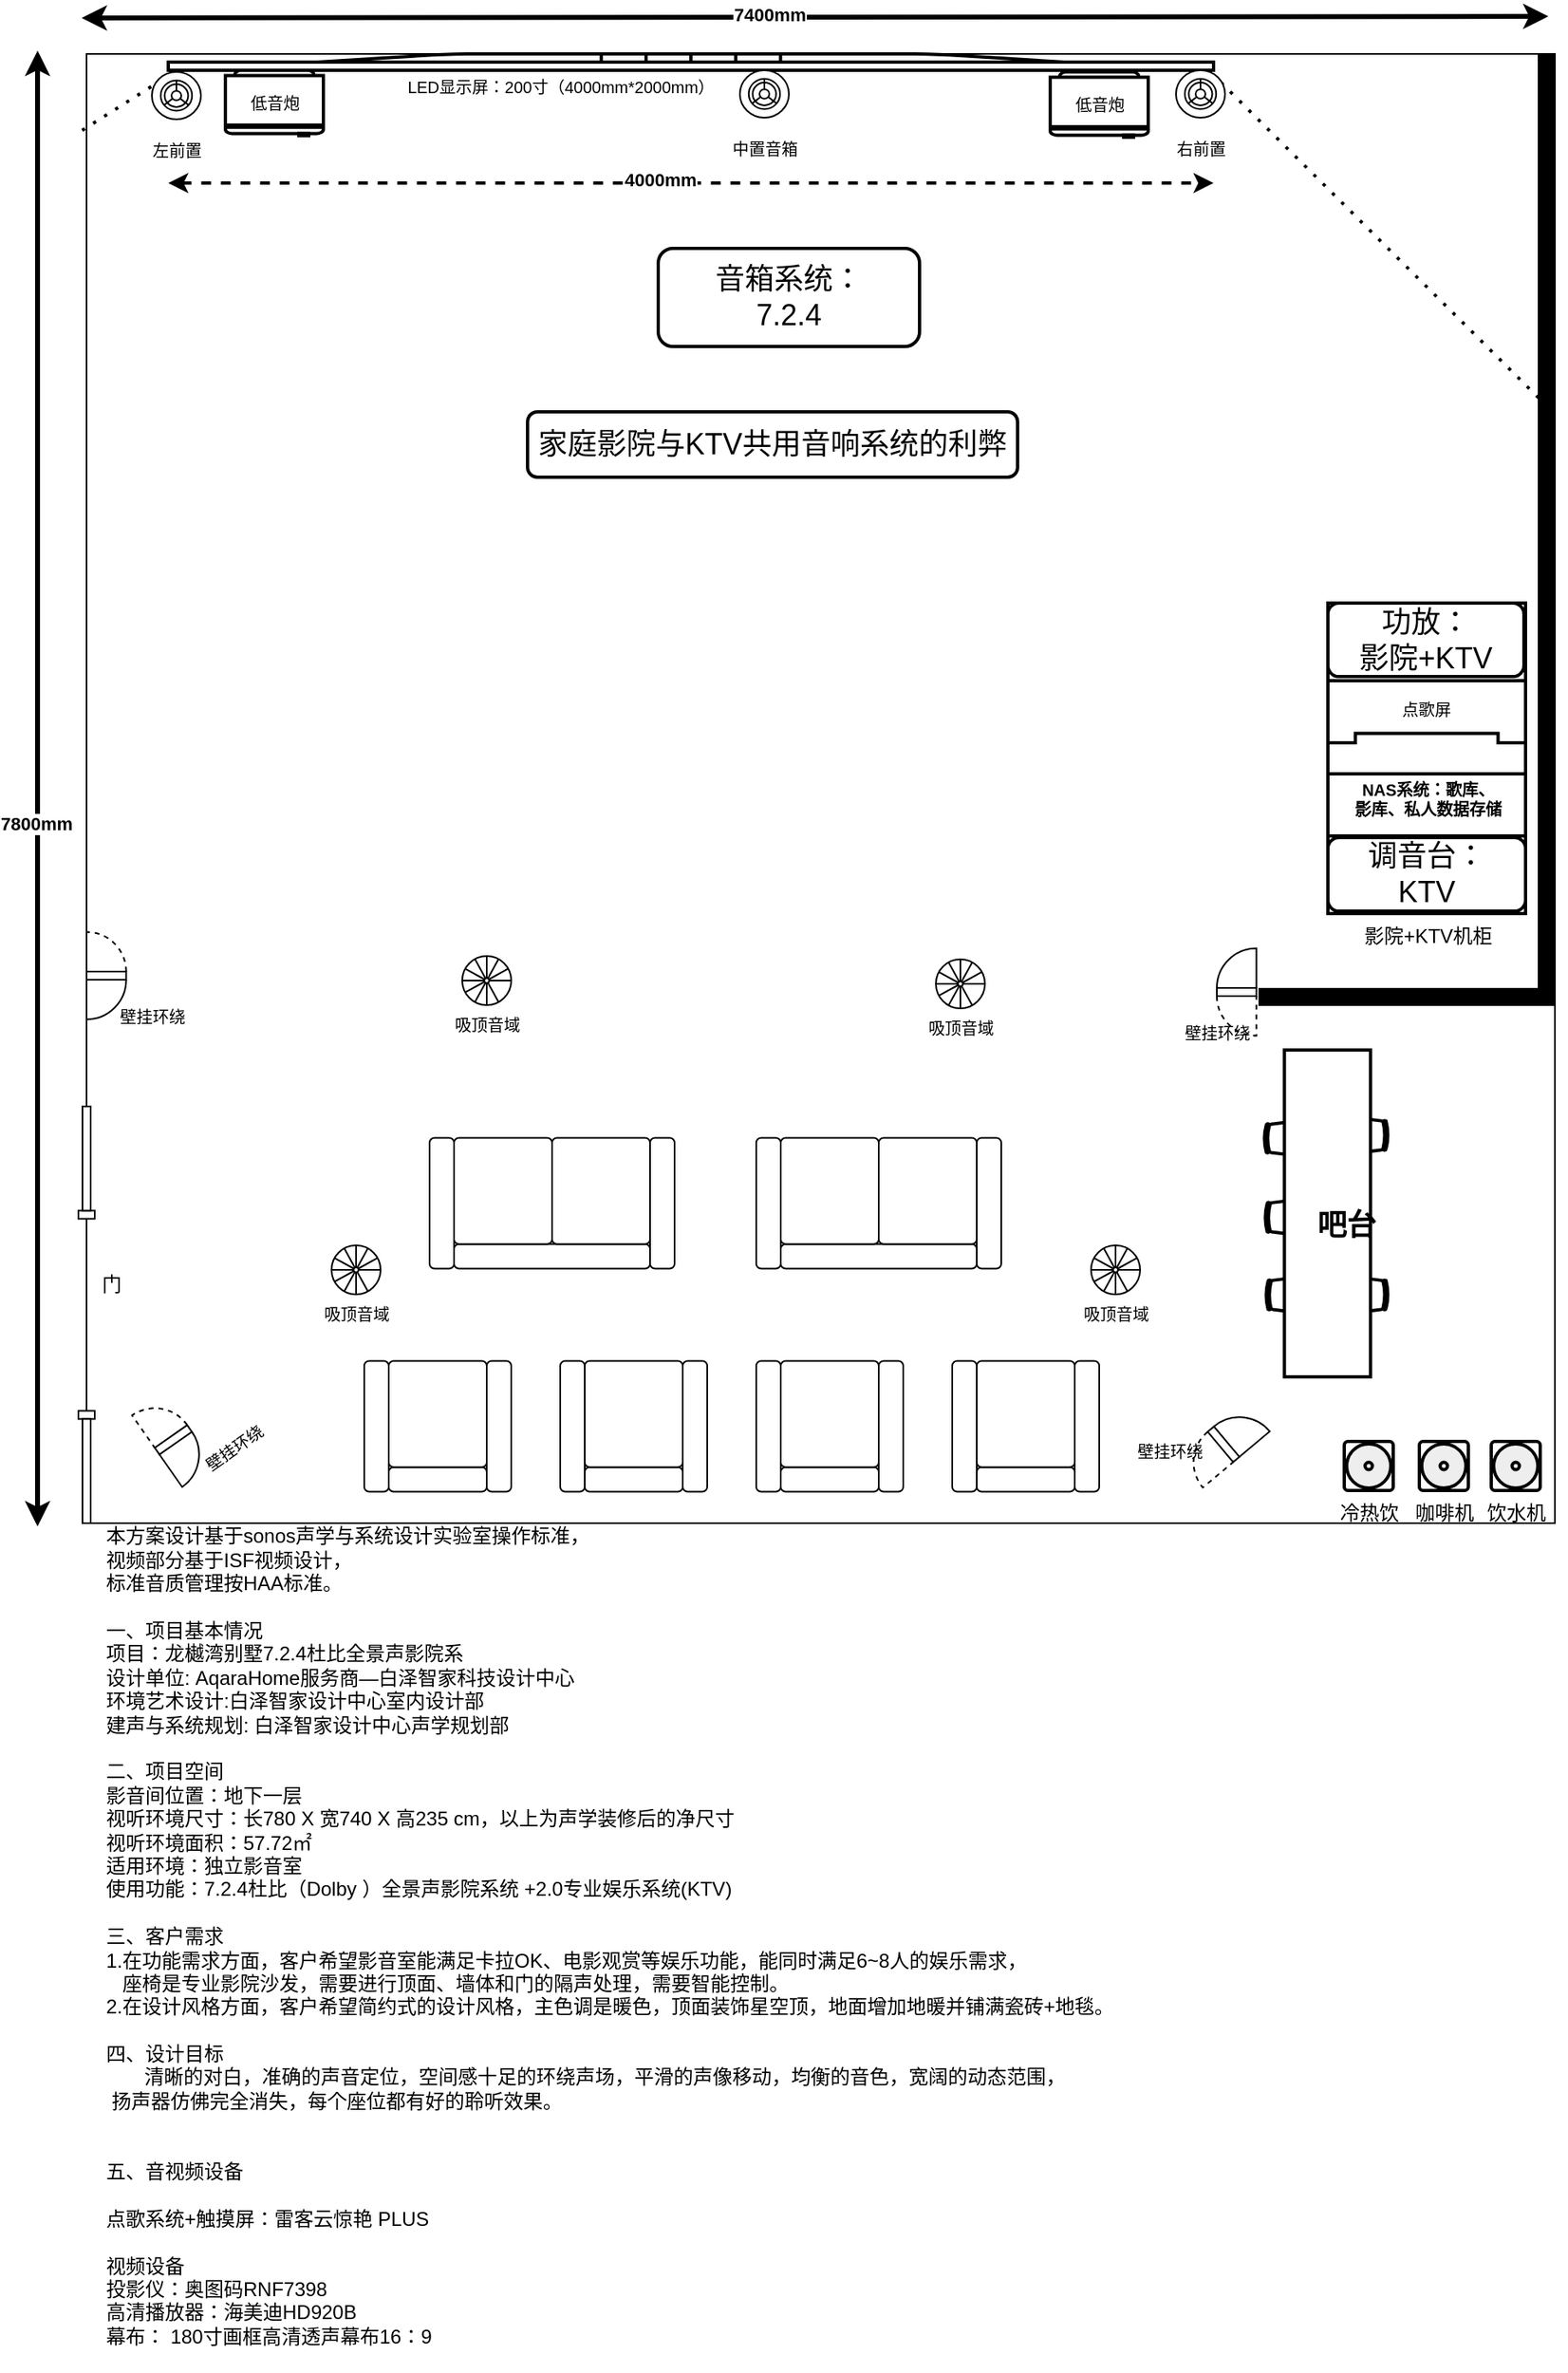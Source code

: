 <mxfile version="15.5.8" type="github">
  <diagram id="l9gon10-OVFrLEdtlygo" name="第 1 页">
    <mxGraphModel dx="1422" dy="754" grid="1" gridSize="10" guides="1" tooltips="1" connect="1" arrows="1" fold="1" page="1" pageScale="1" pageWidth="827" pageHeight="1169" math="0" shadow="0">
      <root>
        <mxCell id="0" />
        <mxCell id="1" parent="0" />
        <mxCell id="b5rMPWdn-qDBkz6BJryQ-1" value="" style="whiteSpace=wrap;html=1;aspect=fixed;" parent="1" vertex="1">
          <mxGeometry x="160" y="131" width="899" height="899" as="geometry" />
        </mxCell>
        <mxCell id="b5rMPWdn-qDBkz6BJryQ-3" value="" style="verticalLabelPosition=bottom;html=1;verticalAlign=top;align=center;shape=mxgraph.floorplan.doorDoublePocket;dx=0.25;rotation=90;" parent="1" vertex="1">
          <mxGeometry x="32.5" y="897.5" width="255" height="10" as="geometry" />
        </mxCell>
        <mxCell id="b5rMPWdn-qDBkz6BJryQ-4" value="门" style="text;html=1;resizable=0;autosize=1;align=center;verticalAlign=middle;points=[];fillColor=none;strokeColor=none;rounded=0;" parent="1" vertex="1">
          <mxGeometry x="160" y="874.25" width="30" height="20" as="geometry" />
        </mxCell>
        <mxCell id="b5rMPWdn-qDBkz6BJryQ-6" value="" style="verticalLabelPosition=bottom;html=1;verticalAlign=top;align=center;shape=mxgraph.floorplan.flat_tv;strokeWidth=2;" parent="1" vertex="1">
          <mxGeometry x="210" y="131" width="640" height="10" as="geometry" />
        </mxCell>
        <mxCell id="b5rMPWdn-qDBkz6BJryQ-21" value="" style="verticalLabelPosition=bottom;html=1;verticalAlign=top;align=center;shape=mxgraph.floorplan.couch;fontSize=18;strokeWidth=1;rotation=-180;" parent="1" vertex="1">
          <mxGeometry x="370" y="794.25" width="150" height="80" as="geometry" />
        </mxCell>
        <mxCell id="b5rMPWdn-qDBkz6BJryQ-22" value="" style="verticalLabelPosition=bottom;html=1;verticalAlign=top;align=center;shape=mxgraph.floorplan.sofa;fontSize=18;strokeWidth=1;rotation=-180;" parent="1" vertex="1">
          <mxGeometry x="450" y="930.75" width="90" height="80" as="geometry" />
        </mxCell>
        <mxCell id="b5rMPWdn-qDBkz6BJryQ-23" value="" style="verticalLabelPosition=bottom;html=1;verticalAlign=top;align=center;shape=mxgraph.floorplan.sofa;fontSize=18;strokeWidth=1;rotation=-180;" parent="1" vertex="1">
          <mxGeometry x="570" y="930.75" width="90" height="80" as="geometry" />
        </mxCell>
        <mxCell id="b5rMPWdn-qDBkz6BJryQ-24" value="" style="verticalLabelPosition=bottom;html=1;verticalAlign=top;align=center;shape=mxgraph.floorplan.sofa;fontSize=18;strokeWidth=1;rotation=-180;" parent="1" vertex="1">
          <mxGeometry x="690" y="930.75" width="90" height="80" as="geometry" />
        </mxCell>
        <mxCell id="b5rMPWdn-qDBkz6BJryQ-25" value="" style="verticalLabelPosition=bottom;html=1;verticalAlign=top;align=center;shape=mxgraph.floorplan.couch;fontSize=18;strokeWidth=1;rotation=-180;" parent="1" vertex="1">
          <mxGeometry x="570" y="794.25" width="150" height="80" as="geometry" />
        </mxCell>
        <mxCell id="b5rMPWdn-qDBkz6BJryQ-33" value="" style="endArrow=none;dashed=1;html=1;dashPattern=1 3;strokeWidth=2;rounded=0;fontSize=18;entryX=0.006;entryY=1.1;entryDx=0;entryDy=0;entryPerimeter=0;exitX=-0.003;exitY=0.052;exitDx=0;exitDy=0;exitPerimeter=0;" parent="1" source="b5rMPWdn-qDBkz6BJryQ-1" target="b5rMPWdn-qDBkz6BJryQ-6" edge="1">
          <mxGeometry width="50" height="50" relative="1" as="geometry">
            <mxPoint x="210" y="230" as="sourcePoint" />
            <mxPoint x="260" y="180" as="targetPoint" />
          </mxGeometry>
        </mxCell>
        <mxCell id="b5rMPWdn-qDBkz6BJryQ-34" value="" style="endArrow=none;dashed=1;html=1;dashPattern=1 3;strokeWidth=2;rounded=0;fontSize=18;entryX=1;entryY=1.3;entryDx=0;entryDy=0;entryPerimeter=0;exitX=0.366;exitY=1;exitDx=0;exitDy=0;exitPerimeter=0;" parent="1" source="b5rMPWdn-qDBkz6BJryQ-8" target="b5rMPWdn-qDBkz6BJryQ-6" edge="1">
          <mxGeometry width="50" height="50" relative="1" as="geometry">
            <mxPoint x="170" y="342.27" as="sourcePoint" />
            <mxPoint x="224.68" y="152" as="targetPoint" />
          </mxGeometry>
        </mxCell>
        <mxCell id="b5rMPWdn-qDBkz6BJryQ-36" value="" style="verticalLabelPosition=bottom;html=1;verticalAlign=top;align=center;shape=mxgraph.floorplan.refrigerator;fontSize=18;strokeWidth=2;" parent="1" vertex="1">
          <mxGeometry x="245" y="141" width="60" height="40" as="geometry" />
        </mxCell>
        <mxCell id="b5rMPWdn-qDBkz6BJryQ-44" value="音箱系统：&lt;br&gt;7.2.4" style="rounded=1;whiteSpace=wrap;html=1;fontSize=18;strokeWidth=2;" parent="1" vertex="1">
          <mxGeometry x="510" y="250" width="160" height="60" as="geometry" />
        </mxCell>
        <mxCell id="b5rMPWdn-qDBkz6BJryQ-46" value="" style="verticalLabelPosition=bottom;html=1;verticalAlign=top;align=center;shape=mxgraph.floorplan.refrigerator;fontSize=18;strokeWidth=2;" parent="1" vertex="1">
          <mxGeometry x="750" y="142" width="60" height="40" as="geometry" />
        </mxCell>
        <mxCell id="b5rMPWdn-qDBkz6BJryQ-47" value="&lt;span style=&quot;font-size: 10px&quot;&gt;左前置&lt;/span&gt;" style="verticalLabelPosition=bottom;html=1;verticalAlign=top;align=center;shape=mxgraph.floorplan.floor_lamp;fontSize=18;strokeWidth=1;" parent="1" vertex="1">
          <mxGeometry x="200" y="142" width="30" height="29" as="geometry" />
        </mxCell>
        <mxCell id="b5rMPWdn-qDBkz6BJryQ-48" value="&lt;font style=&quot;font-size: 10px&quot;&gt;右前置&lt;/font&gt;" style="verticalLabelPosition=bottom;html=1;verticalAlign=top;align=center;shape=mxgraph.floorplan.floor_lamp;fontSize=18;strokeWidth=1;" parent="1" vertex="1">
          <mxGeometry x="827" y="141" width="30" height="29" as="geometry" />
        </mxCell>
        <mxCell id="b5rMPWdn-qDBkz6BJryQ-49" value="&lt;font style=&quot;font-size: 10px&quot;&gt;中置音箱&lt;/font&gt;" style="verticalLabelPosition=bottom;html=1;verticalAlign=top;align=center;shape=mxgraph.floorplan.floor_lamp;fontSize=18;strokeWidth=1;" parent="1" vertex="1">
          <mxGeometry x="560" y="141" width="30" height="29" as="geometry" />
        </mxCell>
        <mxCell id="b5rMPWdn-qDBkz6BJryQ-50" value="低音炮" style="text;html=1;align=center;verticalAlign=middle;resizable=0;points=[];autosize=1;strokeColor=none;fillColor=none;fontSize=10;" parent="1" vertex="1">
          <mxGeometry x="250" y="151" width="50" height="20" as="geometry" />
        </mxCell>
        <mxCell id="b5rMPWdn-qDBkz6BJryQ-51" value="低音炮" style="text;html=1;align=center;verticalAlign=middle;resizable=0;points=[];autosize=1;strokeColor=none;fillColor=none;fontSize=10;" parent="1" vertex="1">
          <mxGeometry x="755" y="152" width="50" height="20" as="geometry" />
        </mxCell>
        <mxCell id="b5rMPWdn-qDBkz6BJryQ-57" value="" style="group" parent="1" vertex="1" connectable="0">
          <mxGeometry x="160" y="670" width="70" height="60" as="geometry" />
        </mxCell>
        <mxCell id="b5rMPWdn-qDBkz6BJryQ-53" value="" style="verticalLabelPosition=bottom;html=1;verticalAlign=top;align=center;shape=mxgraph.floorplan.doorDoubleAction;aspect=fixed;fontSize=10;strokeWidth=1;" parent="b5rMPWdn-qDBkz6BJryQ-57" vertex="1">
          <mxGeometry width="24.24" height="50" as="geometry" />
        </mxCell>
        <mxCell id="b5rMPWdn-qDBkz6BJryQ-55" value="壁挂环绕" style="text;html=1;align=center;verticalAlign=middle;resizable=0;points=[];autosize=1;strokeColor=none;fillColor=none;fontSize=10;" parent="b5rMPWdn-qDBkz6BJryQ-57" vertex="1">
          <mxGeometry x="10" y="40" width="60" height="20" as="geometry" />
        </mxCell>
        <mxCell id="b5rMPWdn-qDBkz6BJryQ-58" value="" style="group;rotation=-35;" parent="1" vertex="1" connectable="0">
          <mxGeometry x="200" y="940" width="70" height="60" as="geometry" />
        </mxCell>
        <mxCell id="b5rMPWdn-qDBkz6BJryQ-59" value="" style="verticalLabelPosition=bottom;html=1;verticalAlign=top;align=center;shape=mxgraph.floorplan.doorDoubleAction;aspect=fixed;fontSize=10;strokeWidth=1;rotation=-35;" parent="b5rMPWdn-qDBkz6BJryQ-58" vertex="1">
          <mxGeometry x="1" y="14" width="24.24" height="50" as="geometry" />
        </mxCell>
        <mxCell id="b5rMPWdn-qDBkz6BJryQ-60" value="壁挂环绕" style="text;html=1;align=center;verticalAlign=middle;resizable=0;points=[];autosize=1;strokeColor=none;fillColor=none;fontSize=10;rotation=-35;" parent="b5rMPWdn-qDBkz6BJryQ-58" vertex="1">
          <mxGeometry x="20" y="34" width="60" height="20" as="geometry" />
        </mxCell>
        <mxCell id="b5rMPWdn-qDBkz6BJryQ-61" value="" style="group;rotation=-130;" parent="1" vertex="1" connectable="0">
          <mxGeometry x="810" y="930.75" width="73" height="65" as="geometry" />
        </mxCell>
        <mxCell id="b5rMPWdn-qDBkz6BJryQ-62" value="" style="verticalLabelPosition=bottom;html=1;verticalAlign=top;align=center;shape=mxgraph.floorplan.doorDoubleAction;aspect=fixed;fontSize=10;strokeWidth=1;rotation=-130;" parent="b5rMPWdn-qDBkz6BJryQ-61" vertex="1">
          <mxGeometry x="34" y="26" width="24.24" height="50" as="geometry" />
        </mxCell>
        <mxCell id="b5rMPWdn-qDBkz6BJryQ-64" value="壁挂环绕" style="text;html=1;align=center;verticalAlign=middle;resizable=0;points=[];autosize=1;strokeColor=none;fillColor=none;fontSize=10;" parent="b5rMPWdn-qDBkz6BJryQ-61" vertex="1">
          <mxGeometry x="-17" y="45" width="60" height="20" as="geometry" />
        </mxCell>
        <mxCell id="b5rMPWdn-qDBkz6BJryQ-65" value="吸顶音域" style="verticalLabelPosition=bottom;html=1;verticalAlign=top;align=center;shape=mxgraph.floorplan.spiral_stairs;fontSize=10;strokeWidth=1;" parent="1" vertex="1">
          <mxGeometry x="390" y="683" width="30" height="30" as="geometry" />
        </mxCell>
        <mxCell id="b5rMPWdn-qDBkz6BJryQ-66" value="吸顶音域" style="verticalLabelPosition=bottom;html=1;verticalAlign=top;align=center;shape=mxgraph.floorplan.spiral_stairs;fontSize=10;strokeWidth=1;" parent="1" vertex="1">
          <mxGeometry x="310" y="860" width="30" height="30" as="geometry" />
        </mxCell>
        <mxCell id="b5rMPWdn-qDBkz6BJryQ-67" value="吸顶音域" style="verticalLabelPosition=bottom;html=1;verticalAlign=top;align=center;shape=mxgraph.floorplan.spiral_stairs;fontSize=10;strokeWidth=1;" parent="1" vertex="1">
          <mxGeometry x="775" y="860" width="30" height="30" as="geometry" />
        </mxCell>
        <mxCell id="b5rMPWdn-qDBkz6BJryQ-68" value="吸顶音域" style="verticalLabelPosition=bottom;html=1;verticalAlign=top;align=center;shape=mxgraph.floorplan.spiral_stairs;fontSize=10;strokeWidth=1;" parent="1" vertex="1">
          <mxGeometry x="680" y="685" width="30" height="30" as="geometry" />
        </mxCell>
        <mxCell id="b5rMPWdn-qDBkz6BJryQ-70" value="LED显示屏：200寸（4000mm*2000mm）" style="text;html=1;align=center;verticalAlign=middle;resizable=0;points=[];autosize=1;strokeColor=none;fillColor=none;fontSize=10;" parent="1" vertex="1">
          <mxGeometry x="330" y="141" width="240" height="20" as="geometry" />
        </mxCell>
        <mxCell id="b5rMPWdn-qDBkz6BJryQ-74" value="家庭影院与KTV共用音响系统的利弊" style="rounded=1;whiteSpace=wrap;html=1;fontSize=18;strokeWidth=2;" parent="1" vertex="1">
          <mxGeometry x="430" y="350" width="300" height="40" as="geometry" />
        </mxCell>
        <mxCell id="1w61FhapGZaRiAZ52wyA-1" value="" style="endArrow=classic;startArrow=classic;html=1;rounded=0;strokeWidth=3;" parent="1" edge="1">
          <mxGeometry width="50" height="50" relative="1" as="geometry">
            <mxPoint x="157" y="109" as="sourcePoint" />
            <mxPoint x="1055" y="108" as="targetPoint" />
          </mxGeometry>
        </mxCell>
        <mxCell id="1w61FhapGZaRiAZ52wyA-4" value="&lt;b&gt;7400mm&lt;/b&gt;" style="edgeLabel;html=1;align=center;verticalAlign=middle;resizable=0;points=[];" parent="1w61FhapGZaRiAZ52wyA-1" vertex="1" connectable="0">
          <mxGeometry x="-0.064" y="2" relative="1" as="geometry">
            <mxPoint as="offset" />
          </mxGeometry>
        </mxCell>
        <mxCell id="1w61FhapGZaRiAZ52wyA-2" value="" style="endArrow=classic;startArrow=classic;html=1;rounded=0;strokeWidth=3;" parent="1" edge="1">
          <mxGeometry width="50" height="50" relative="1" as="geometry">
            <mxPoint x="130" y="129" as="sourcePoint" />
            <mxPoint x="130" y="1032" as="targetPoint" />
          </mxGeometry>
        </mxCell>
        <mxCell id="1w61FhapGZaRiAZ52wyA-3" value="&lt;b&gt;7800mm&lt;/b&gt;" style="edgeLabel;html=1;align=center;verticalAlign=middle;resizable=0;points=[];" parent="1w61FhapGZaRiAZ52wyA-2" vertex="1" connectable="0">
          <mxGeometry x="-0.471" y="-1" relative="1" as="geometry">
            <mxPoint y="234" as="offset" />
          </mxGeometry>
        </mxCell>
        <mxCell id="1w61FhapGZaRiAZ52wyA-5" value="" style="endArrow=classic;startArrow=classic;html=1;rounded=0;strokeWidth=2;dashed=1;" parent="1" edge="1">
          <mxGeometry width="50" height="50" relative="1" as="geometry">
            <mxPoint x="210" y="210" as="sourcePoint" />
            <mxPoint x="850" y="210" as="targetPoint" />
          </mxGeometry>
        </mxCell>
        <mxCell id="1w61FhapGZaRiAZ52wyA-6" value="&lt;b&gt;4000mm&lt;/b&gt;" style="edgeLabel;html=1;align=center;verticalAlign=middle;resizable=0;points=[];" parent="1w61FhapGZaRiAZ52wyA-5" vertex="1" connectable="0">
          <mxGeometry x="-0.064" y="2" relative="1" as="geometry">
            <mxPoint x="1" as="offset" />
          </mxGeometry>
        </mxCell>
        <mxCell id="LeZy-6Q0t0JDq_TNYTME-3" value="&lt;div&gt;本方案设计基于sonos声学与系统设计实验室操作标准，&lt;/div&gt;&lt;div&gt;视频部分基于ISF视频设计，&lt;/div&gt;&lt;div&gt;标准音质管理按HAA标准。&lt;/div&gt;&lt;div&gt;&amp;nbsp;&lt;/div&gt;&lt;div&gt;一、项目基本情况&lt;/div&gt;&lt;div&gt;项目：龙樾湾别墅7.2.4杜比全景声影院系&lt;/div&gt;&lt;div&gt;设计单位: AqaraHome服务商—白泽智家科技设计中心&lt;/div&gt;&lt;div&gt;环境艺术设计:白泽智家设计中心室内设计部&lt;/div&gt;&lt;div&gt;建声与系统规划: 白泽智家设计中心声学规划部&lt;/div&gt;&lt;div&gt;&amp;nbsp;&lt;/div&gt;&lt;div&gt;二、项目空间&lt;/div&gt;&lt;div&gt;影音间位置：地下一层&lt;/div&gt;&lt;div&gt;视听环境尺寸：长780 X 宽740 X 高235 cm，以上为声学装修后的净尺寸&lt;/div&gt;&lt;div&gt;视听环境面积：57.72㎡&lt;/div&gt;&lt;div&gt;适用环境：独立影音室&lt;/div&gt;&lt;div&gt;使用功能：7.2.4杜比（Dolby ）全景声影院系统 +2.0专业娱乐系统(KTV)&lt;/div&gt;&lt;div&gt;&amp;nbsp;&lt;/div&gt;&lt;div&gt;三、客户需求&lt;/div&gt;&lt;div&gt;1.在功能需求方面，客户希望影音室能满足卡拉OK、电影观赏等娱乐功能，能同时满足6~8人的娱乐需求，&lt;/div&gt;&lt;div&gt;&amp;nbsp; &amp;nbsp;座椅是专业影院沙发，需要进行顶面、墙体和门的隔声处理，需要智能控制。&lt;/div&gt;&lt;div&gt;2.在设计风格方面，客户希望简约式的设计风格，主色调是暖色，顶面装饰星空顶，地面增加地暖并铺满瓷砖+地毯。&lt;/div&gt;&lt;div&gt;&amp;nbsp;&lt;/div&gt;&lt;div&gt;四、设计目标&lt;/div&gt;&lt;div&gt;&amp;nbsp; &amp;nbsp; &amp;nbsp; &amp;nbsp;清晰的对白，准确的声音定位，空间感十足的环绕声场，平滑的声像移动，均衡的音色，宽阔的动态范围，&lt;/div&gt;&lt;div&gt;&amp;nbsp;扬声器仿佛完全消失，每个座位都有好的聆听效果。&lt;/div&gt;&lt;div&gt;&lt;br&gt;&lt;/div&gt;&lt;div&gt;&amp;nbsp;&lt;/div&gt;&lt;div&gt;五、音视频设备&amp;nbsp;&lt;/div&gt;&lt;div&gt;&lt;br&gt;&lt;/div&gt;&lt;div&gt;&lt;div&gt;点歌系统+触摸屏：雷客云惊艳 PLUS&lt;/div&gt;&lt;div&gt;&lt;br&gt;&lt;/div&gt;&lt;div&gt;视频设备&lt;/div&gt;&lt;div&gt;投影仪：奥图码RNF7398&lt;/div&gt;&lt;div&gt;高清播放器：海美迪HD920B&lt;/div&gt;&lt;div&gt;幕布： 180寸画框高清透声幕布16：9&lt;/div&gt;&lt;/div&gt;&lt;div&gt;&lt;br&gt;&lt;/div&gt;" style="text;html=1;align=left;verticalAlign=middle;resizable=0;points=[];autosize=1;strokeColor=none;fillColor=none;" vertex="1" parent="1">
          <mxGeometry x="170" y="1035" width="630" height="510" as="geometry" />
        </mxCell>
        <mxCell id="LeZy-6Q0t0JDq_TNYTME-4" value="" style="group;rotation=-90;" vertex="1" connectable="0" parent="1">
          <mxGeometry x="853.88" y="883.88" width="200" height="140" as="geometry" />
        </mxCell>
        <mxCell id="b5rMPWdn-qDBkz6BJryQ-11" value="" style="verticalLabelPosition=bottom;html=1;verticalAlign=top;align=center;shape=mxgraph.floorplan.office_chair;shadow=0;strokeWidth=2;rotation=-90;" parent="LeZy-6Q0t0JDq_TNYTME-4" vertex="1">
          <mxGeometry x="28.55" y="-4.901" width="21.622" height="22.69" as="geometry" />
        </mxCell>
        <mxCell id="b5rMPWdn-qDBkz6BJryQ-12" value="" style="verticalLabelPosition=bottom;html=1;verticalAlign=top;align=center;shape=mxgraph.floorplan.office_chair;shadow=0;direction=west;strokeWidth=2;rotation=-90;" parent="LeZy-6Q0t0JDq_TNYTME-4" vertex="1">
          <mxGeometry x="80.982" y="-4.901" width="21.622" height="22.69" as="geometry" />
        </mxCell>
        <mxCell id="b5rMPWdn-qDBkz6BJryQ-14" value="" style="verticalLabelPosition=bottom;html=1;verticalAlign=top;align=center;shape=mxgraph.floorplan.office_chair;shadow=0;direction=south;strokeWidth=2;rotation=-180;" parent="LeZy-6Q0t0JDq_TNYTME-4" vertex="1">
          <mxGeometry x="26.928" y="-99.883" width="23.243" height="21.107" as="geometry" />
        </mxCell>
        <mxCell id="b5rMPWdn-qDBkz6BJryQ-15" value="" style="verticalLabelPosition=bottom;html=1;verticalAlign=top;align=center;shape=mxgraph.floorplan.office_chair;shadow=0;strokeWidth=2;rotation=-90;" parent="LeZy-6Q0t0JDq_TNYTME-4" vertex="1">
          <mxGeometry x="28.009" y="-52.392" width="21.622" height="22.69" as="geometry" />
        </mxCell>
        <mxCell id="b5rMPWdn-qDBkz6BJryQ-16" value="" style="verticalLabelPosition=bottom;html=1;verticalAlign=top;align=center;shape=mxgraph.floorplan.office_chair;shadow=0;direction=west;strokeWidth=2;rotation=-90;" parent="LeZy-6Q0t0JDq_TNYTME-4" vertex="1">
          <mxGeometry x="80.982" y="-102.522" width="21.622" height="22.69" as="geometry" />
        </mxCell>
        <mxCell id="b5rMPWdn-qDBkz6BJryQ-17" value="" style="shape=rect;shadow=0;strokeWidth=2;fontSize=18;fontStyle=1;rotation=-90;" parent="LeZy-6Q0t0JDq_TNYTME-4" vertex="1">
          <mxGeometry x="-34.153" y="-69.805" width="200" height="52.768" as="geometry" />
        </mxCell>
        <mxCell id="LeZy-6Q0t0JDq_TNYTME-5" value="&lt;font style=&quot;font-size: 18px&quot;&gt;&lt;b&gt;吧台&lt;/b&gt;&lt;/font&gt;" style="text;html=1;align=center;verticalAlign=middle;resizable=0;points=[];autosize=1;strokeColor=none;fillColor=none;" vertex="1" parent="LeZy-6Q0t0JDq_TNYTME-4">
          <mxGeometry x="51.793" y="-46.324" width="50" height="20" as="geometry" />
        </mxCell>
        <mxCell id="LeZy-6Q0t0JDq_TNYTME-6" value="" style="verticalLabelPosition=bottom;html=1;verticalAlign=top;align=center;shape=mxgraph.floorplan.sofa;fontSize=18;strokeWidth=1;rotation=-180;" vertex="1" parent="1">
          <mxGeometry x="330" y="930.75" width="90" height="80" as="geometry" />
        </mxCell>
        <mxCell id="LeZy-6Q0t0JDq_TNYTME-7" value="" style="group" vertex="1" connectable="0" parent="1">
          <mxGeometry x="920" y="467" width="121" height="236" as="geometry" />
        </mxCell>
        <mxCell id="b5rMPWdn-qDBkz6BJryQ-9" value="影院+KTV机柜" style="verticalLabelPosition=bottom;dashed=0;shadow=0;html=1;align=center;verticalAlign=top;shape=mxgraph.cabinets.cb_2p;strokeWidth=2;" parent="LeZy-6Q0t0JDq_TNYTME-7" vertex="1">
          <mxGeometry width="121" height="190" as="geometry" />
        </mxCell>
        <mxCell id="b5rMPWdn-qDBkz6BJryQ-69" value="功放：&lt;br&gt;影院+KTV" style="rounded=1;whiteSpace=wrap;html=1;fontSize=18;strokeWidth=2;" parent="LeZy-6Q0t0JDq_TNYTME-7" vertex="1">
          <mxGeometry width="120" height="45" as="geometry" />
        </mxCell>
        <mxCell id="b5rMPWdn-qDBkz6BJryQ-71" value="调音台：&lt;br&gt;KTV" style="rounded=1;whiteSpace=wrap;html=1;fontSize=18;strokeWidth=2;" parent="LeZy-6Q0t0JDq_TNYTME-7" vertex="1">
          <mxGeometry y="143.5" width="121" height="45" as="geometry" />
        </mxCell>
        <mxCell id="b5rMPWdn-qDBkz6BJryQ-72" value="点歌屏" style="text;html=1;align=center;verticalAlign=middle;resizable=0;points=[];autosize=1;strokeColor=none;fillColor=none;fontSize=10;" parent="LeZy-6Q0t0JDq_TNYTME-7" vertex="1">
          <mxGeometry x="35" y="55" width="50" height="20" as="geometry" />
        </mxCell>
        <mxCell id="b5rMPWdn-qDBkz6BJryQ-73" value="&lt;b&gt;NAS系统：歌库、&lt;br&gt;影库、私人数据存储&lt;/b&gt;" style="text;html=1;align=center;verticalAlign=middle;resizable=0;points=[];autosize=1;strokeColor=none;fillColor=none;fontSize=10;" parent="LeZy-6Q0t0JDq_TNYTME-7" vertex="1">
          <mxGeometry x="1" y="105" width="120" height="30" as="geometry" />
        </mxCell>
        <mxCell id="b5rMPWdn-qDBkz6BJryQ-8" value="" style="verticalLabelPosition=bottom;html=1;verticalAlign=top;align=center;shape=mxgraph.floorplan.wall;fillColor=#000000;direction=south;" parent="1" vertex="1">
          <mxGeometry x="1049" y="131" width="10" height="575" as="geometry" />
        </mxCell>
        <mxCell id="b5rMPWdn-qDBkz6BJryQ-7" value="" style="verticalLabelPosition=bottom;html=1;verticalAlign=top;align=center;shape=mxgraph.floorplan.wall;fillColor=#000000;" parent="1" vertex="1">
          <mxGeometry x="878" y="703" width="181" height="10" as="geometry" />
        </mxCell>
        <mxCell id="LeZy-6Q0t0JDq_TNYTME-8" value="" style="group" vertex="1" connectable="0" parent="1">
          <mxGeometry x="822" y="680" width="60" height="60" as="geometry" />
        </mxCell>
        <mxCell id="b5rMPWdn-qDBkz6BJryQ-54" value="" style="verticalLabelPosition=bottom;html=1;verticalAlign=top;align=center;shape=mxgraph.floorplan.doorDoubleAction;aspect=fixed;fontSize=10;strokeWidth=1;rotation=-180;" parent="LeZy-6Q0t0JDq_TNYTME-8" vertex="1">
          <mxGeometry x="30" width="24.24" height="50" as="geometry" />
        </mxCell>
        <mxCell id="b5rMPWdn-qDBkz6BJryQ-56" value="壁挂环绕" style="text;html=1;align=center;verticalAlign=middle;resizable=0;points=[];autosize=1;strokeColor=none;fillColor=none;fontSize=10;" parent="LeZy-6Q0t0JDq_TNYTME-8" vertex="1">
          <mxGeometry y="40" width="60" height="20" as="geometry" />
        </mxCell>
        <mxCell id="LeZy-6Q0t0JDq_TNYTME-9" value="" style="group" vertex="1" connectable="0" parent="1">
          <mxGeometry x="930" y="980" width="120" height="30" as="geometry" />
        </mxCell>
        <mxCell id="b5rMPWdn-qDBkz6BJryQ-10" value="饮水机" style="verticalLabelPosition=bottom;html=1;verticalAlign=top;align=center;shape=mxgraph.floorplan.water_cooler;strokeWidth=2;" parent="LeZy-6Q0t0JDq_TNYTME-9" vertex="1">
          <mxGeometry x="90" width="30" height="30" as="geometry" />
        </mxCell>
        <mxCell id="b5rMPWdn-qDBkz6BJryQ-18" value="咖啡机" style="verticalLabelPosition=bottom;html=1;verticalAlign=top;align=center;shape=mxgraph.floorplan.water_cooler;strokeWidth=2;" parent="LeZy-6Q0t0JDq_TNYTME-9" vertex="1">
          <mxGeometry x="45.97" width="30" height="30" as="geometry" />
        </mxCell>
        <mxCell id="b5rMPWdn-qDBkz6BJryQ-19" value="冷热饮" style="verticalLabelPosition=bottom;html=1;verticalAlign=top;align=center;shape=mxgraph.floorplan.water_cooler;strokeWidth=2;" parent="LeZy-6Q0t0JDq_TNYTME-9" vertex="1">
          <mxGeometry width="30" height="30" as="geometry" />
        </mxCell>
      </root>
    </mxGraphModel>
  </diagram>
</mxfile>
